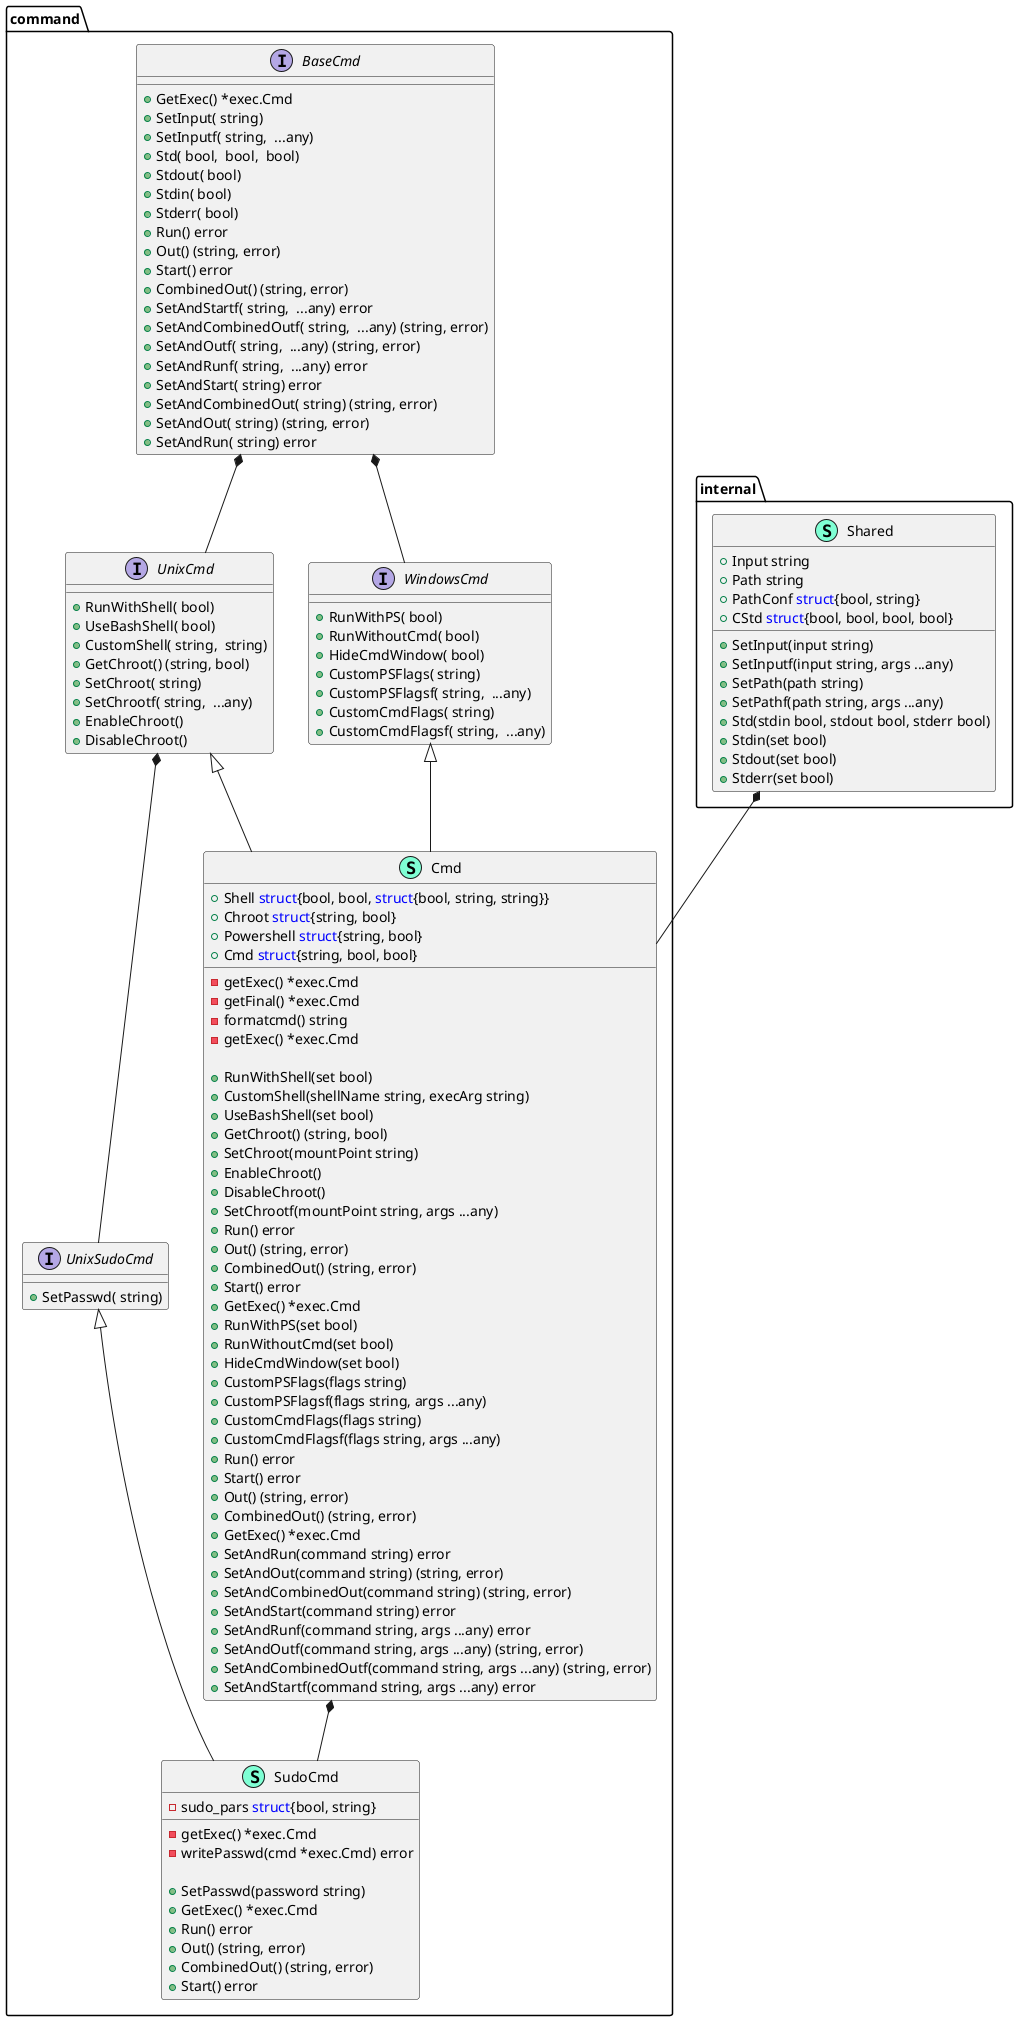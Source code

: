 @startuml
namespace command {
    interface BaseCmd  {
        + GetExec() *exec.Cmd
        + SetInput( string) 
        + SetInputf( string,  ...any) 
        + Std( bool,  bool,  bool) 
        + Stdout( bool) 
        + Stdin( bool) 
        + Stderr( bool) 
        + Run() error
        + Out() (string, error)
        + Start() error
        + CombinedOut() (string, error)
        + SetAndStartf( string,  ...any) error
        + SetAndCombinedOutf( string,  ...any) (string, error)
        + SetAndOutf( string,  ...any) (string, error)
        + SetAndRunf( string,  ...any) error
        + SetAndStart( string) error
        + SetAndCombinedOut( string) (string, error)
        + SetAndOut( string) (string, error)
        + SetAndRun( string) error

    }
    class Cmd << (S,Aquamarine) >> {
        + Shell <font color=blue>struct</font>{bool, bool, <font color=blue>struct</font>{bool, string, string}}
        + Chroot <font color=blue>struct</font>{string, bool}
        + Powershell <font color=blue>struct</font>{string, bool}
        + Cmd <font color=blue>struct</font>{string, bool, bool}

        - getExec() *exec.Cmd
        - getFinal() *exec.Cmd
        - formatcmd() string
        - getExec() *exec.Cmd

        + RunWithShell(set bool) 
        + CustomShell(shellName string, execArg string) 
        + UseBashShell(set bool) 
        + GetChroot() (string, bool)
        + SetChroot(mountPoint string) 
        + EnableChroot() 
        + DisableChroot() 
        + SetChrootf(mountPoint string, args ...any) 
        + Run() error
        + Out() (string, error)
        + CombinedOut() (string, error)
        + Start() error
        + GetExec() *exec.Cmd
        + RunWithPS(set bool) 
        + RunWithoutCmd(set bool) 
        + HideCmdWindow(set bool) 
        + CustomPSFlags(flags string) 
        + CustomPSFlagsf(flags string, args ...any) 
        + CustomCmdFlags(flags string) 
        + CustomCmdFlagsf(flags string, args ...any) 
        + Run() error
        + Start() error
        + Out() (string, error)
        + CombinedOut() (string, error)
        + GetExec() *exec.Cmd
        + SetAndRun(command string) error
        + SetAndOut(command string) (string, error)
        + SetAndCombinedOut(command string) (string, error)
        + SetAndStart(command string) error
        + SetAndRunf(command string, args ...any) error
        + SetAndOutf(command string, args ...any) (string, error)
        + SetAndCombinedOutf(command string, args ...any) (string, error)
        + SetAndStartf(command string, args ...any) error

    }
    class SudoCmd << (S,Aquamarine) >> {
        - sudo_pars <font color=blue>struct</font>{bool, string}

        - getExec() *exec.Cmd
        - writePasswd(cmd *exec.Cmd) error

        + SetPasswd(password string) 
        + GetExec() *exec.Cmd
        + Run() error
        + Out() (string, error)
        + CombinedOut() (string, error)
        + Start() error

    }
    interface UnixCmd  {
        + RunWithShell( bool) 
        + UseBashShell( bool) 
        + CustomShell( string,  string) 
        + GetChroot() (string, bool)
        + SetChroot( string) 
        + SetChrootf( string,  ...any) 
        + EnableChroot() 
        + DisableChroot() 

    }
    interface UnixSudoCmd  {
        + SetPasswd( string) 

    }
    interface WindowsCmd  {
        + RunWithPS( bool) 
        + RunWithoutCmd( bool) 
        + HideCmdWindow( bool) 
        + CustomPSFlags( string) 
        + CustomPSFlagsf( string,  ...any) 
        + CustomCmdFlags( string) 
        + CustomCmdFlagsf( string,  ...any) 

    }
}
"internal.Shared" *-- "command.Cmd"
"command.Cmd" *-- "command.SudoCmd"
"command.BaseCmd" *-- "command.UnixCmd"
"command.UnixCmd" *-- "command.UnixSudoCmd"
"command.BaseCmd" *-- "command.WindowsCmd"

"command.UnixCmd" <|-- "command.Cmd"
"command.WindowsCmd" <|-- "command.Cmd"
"command.UnixSudoCmd" <|-- "command.SudoCmd"

namespace internal {
    class Shared << (S,Aquamarine) >> {
        + Input string
        + Path string
        + PathConf <font color=blue>struct</font>{bool, string}
        + CStd <font color=blue>struct</font>{bool, bool, bool, bool}

        + SetInput(input string) 
        + SetInputf(input string, args ...any) 
        + SetPath(path string) 
        + SetPathf(path string, args ...any) 
        + Std(stdin bool, stdout bool, stderr bool) 
        + Stdin(set bool) 
        + Stdout(set bool) 
        + Stderr(set bool) 

    }
}


@enduml
